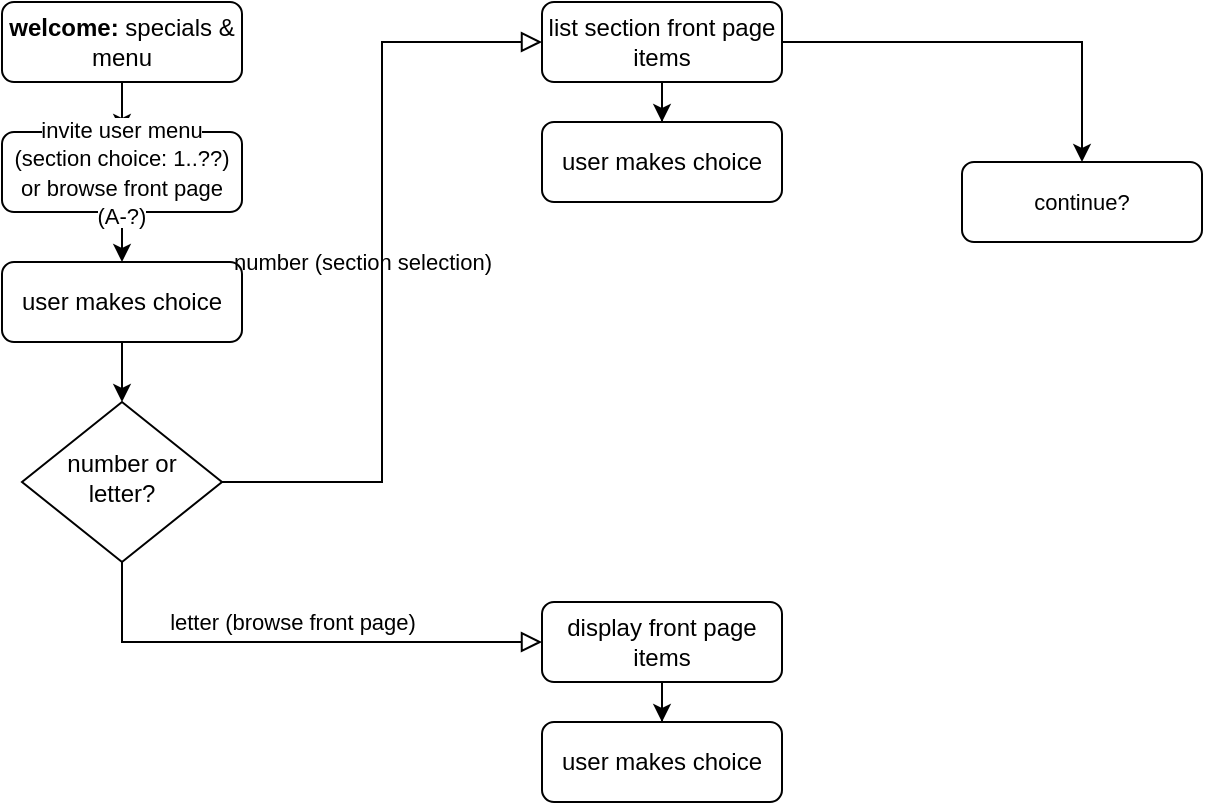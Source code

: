 <mxfile version="14.1.8" type="github">
  <diagram id="C5RBs43oDa-KdzZeNtuy" name="Page-1">
    <mxGraphModel dx="1353" dy="964" grid="1" gridSize="10" guides="1" tooltips="1" connect="1" arrows="1" fold="1" page="1" pageScale="1" pageWidth="827" pageHeight="1169" math="0" shadow="0">
      <root>
        <mxCell id="WIyWlLk6GJQsqaUBKTNV-0" />
        <mxCell id="WIyWlLk6GJQsqaUBKTNV-1" parent="WIyWlLk6GJQsqaUBKTNV-0" />
        <mxCell id="K6my3quNpA-a6390JQIs-6" value="" style="edgeStyle=orthogonalEdgeStyle;rounded=0;orthogonalLoop=1;jettySize=auto;html=1;" edge="1" parent="WIyWlLk6GJQsqaUBKTNV-1" source="K6my3quNpA-a6390JQIs-0" target="K6my3quNpA-a6390JQIs-5">
          <mxGeometry relative="1" as="geometry" />
        </mxCell>
        <mxCell id="K6my3quNpA-a6390JQIs-12" style="edgeStyle=orthogonalEdgeStyle;rounded=0;orthogonalLoop=1;jettySize=auto;html=1;" edge="1" parent="WIyWlLk6GJQsqaUBKTNV-1" source="K6my3quNpA-a6390JQIs-0" target="K6my3quNpA-a6390JQIs-11">
          <mxGeometry relative="1" as="geometry" />
        </mxCell>
        <mxCell id="K6my3quNpA-a6390JQIs-0" value="&lt;b&gt;welcome:&lt;/b&gt; specials &amp;amp; menu" style="rounded=1;whiteSpace=wrap;html=1;fontSize=12;glass=0;strokeWidth=1;shadow=0;" vertex="1" parent="WIyWlLk6GJQsqaUBKTNV-1">
          <mxGeometry x="70" y="70" width="120" height="40" as="geometry" />
        </mxCell>
        <mxCell id="K6my3quNpA-a6390JQIs-16" style="edgeStyle=orthogonalEdgeStyle;rounded=0;orthogonalLoop=1;jettySize=auto;html=1;entryX=0.5;entryY=0;entryDx=0;entryDy=0;" edge="1" parent="WIyWlLk6GJQsqaUBKTNV-1" source="K6my3quNpA-a6390JQIs-5" target="K6my3quNpA-a6390JQIs-13">
          <mxGeometry relative="1" as="geometry" />
        </mxCell>
        <mxCell id="K6my3quNpA-a6390JQIs-5" value="user makes choice" style="rounded=1;whiteSpace=wrap;html=1;fontSize=12;glass=0;strokeWidth=1;shadow=0;" vertex="1" parent="WIyWlLk6GJQsqaUBKTNV-1">
          <mxGeometry x="70" y="200" width="120" height="40" as="geometry" />
        </mxCell>
        <mxCell id="K6my3quNpA-a6390JQIs-11" value="&lt;span style=&quot;font-size: 11px ; background-color: rgb(255 , 255 , 255)&quot;&gt;invite user menu (section choice: 1..??) or browse front page (A-?)&lt;/span&gt;" style="rounded=1;whiteSpace=wrap;html=1;fontSize=12;glass=0;strokeWidth=1;shadow=0;" vertex="1" parent="WIyWlLk6GJQsqaUBKTNV-1">
          <mxGeometry x="70" y="135" width="120" height="40" as="geometry" />
        </mxCell>
        <mxCell id="K6my3quNpA-a6390JQIs-13" value="number or letter?" style="rhombus;whiteSpace=wrap;html=1;shadow=0;fontFamily=Helvetica;fontSize=12;align=center;strokeWidth=1;spacing=6;spacingTop=-4;" vertex="1" parent="WIyWlLk6GJQsqaUBKTNV-1">
          <mxGeometry x="80" y="270" width="100" height="80" as="geometry" />
        </mxCell>
        <mxCell id="K6my3quNpA-a6390JQIs-14" value="number (section selection)" style="edgeStyle=orthogonalEdgeStyle;rounded=0;html=1;jettySize=auto;orthogonalLoop=1;fontSize=11;endArrow=block;endFill=0;endSize=8;strokeWidth=1;shadow=0;labelBackgroundColor=none;exitX=1;exitY=0.5;exitDx=0;exitDy=0;entryX=0;entryY=0.5;entryDx=0;entryDy=0;" edge="1" parent="WIyWlLk6GJQsqaUBKTNV-1" source="K6my3quNpA-a6390JQIs-13" target="K6my3quNpA-a6390JQIs-18">
          <mxGeometry y="10" relative="1" as="geometry">
            <mxPoint as="offset" />
            <mxPoint x="290" y="309.5" as="sourcePoint" />
            <mxPoint x="340" y="309.5" as="targetPoint" />
          </mxGeometry>
        </mxCell>
        <mxCell id="K6my3quNpA-a6390JQIs-15" value="letter (browse front page)" style="edgeStyle=orthogonalEdgeStyle;rounded=0;html=1;jettySize=auto;orthogonalLoop=1;fontSize=11;endArrow=block;endFill=0;endSize=8;strokeWidth=1;shadow=0;labelBackgroundColor=none;exitX=0.5;exitY=1;exitDx=0;exitDy=0;entryX=0;entryY=0.5;entryDx=0;entryDy=0;" edge="1" parent="WIyWlLk6GJQsqaUBKTNV-1" source="K6my3quNpA-a6390JQIs-13" target="K6my3quNpA-a6390JQIs-20">
          <mxGeometry y="10" relative="1" as="geometry">
            <mxPoint as="offset" />
            <mxPoint x="180" y="350" as="sourcePoint" />
            <mxPoint x="330" y="390" as="targetPoint" />
          </mxGeometry>
        </mxCell>
        <mxCell id="K6my3quNpA-a6390JQIs-17" style="edgeStyle=orthogonalEdgeStyle;rounded=0;orthogonalLoop=1;jettySize=auto;html=1;" edge="1" source="K6my3quNpA-a6390JQIs-18" target="K6my3quNpA-a6390JQIs-19" parent="WIyWlLk6GJQsqaUBKTNV-1">
          <mxGeometry relative="1" as="geometry" />
        </mxCell>
        <mxCell id="K6my3quNpA-a6390JQIs-25" style="edgeStyle=orthogonalEdgeStyle;rounded=0;orthogonalLoop=1;jettySize=auto;html=1;entryX=0.5;entryY=0;entryDx=0;entryDy=0;" edge="1" parent="WIyWlLk6GJQsqaUBKTNV-1" source="K6my3quNpA-a6390JQIs-18" target="K6my3quNpA-a6390JQIs-24">
          <mxGeometry relative="1" as="geometry" />
        </mxCell>
        <mxCell id="K6my3quNpA-a6390JQIs-18" value="list section front page items" style="rounded=1;whiteSpace=wrap;html=1;fontSize=12;glass=0;strokeWidth=1;shadow=0;" vertex="1" parent="WIyWlLk6GJQsqaUBKTNV-1">
          <mxGeometry x="340" y="70" width="120" height="40" as="geometry" />
        </mxCell>
        <mxCell id="K6my3quNpA-a6390JQIs-19" value="&lt;span style=&quot;font-size: 11px ; background-color: rgb(255 , 255 , 255)&quot;&gt;continue?&lt;/span&gt;" style="rounded=1;whiteSpace=wrap;html=1;fontSize=12;glass=0;strokeWidth=1;shadow=0;" vertex="1" parent="WIyWlLk6GJQsqaUBKTNV-1">
          <mxGeometry x="550" y="150" width="120" height="40" as="geometry" />
        </mxCell>
        <mxCell id="K6my3quNpA-a6390JQIs-23" style="edgeStyle=orthogonalEdgeStyle;rounded=0;orthogonalLoop=1;jettySize=auto;html=1;entryX=0.5;entryY=0;entryDx=0;entryDy=0;" edge="1" parent="WIyWlLk6GJQsqaUBKTNV-1" source="K6my3quNpA-a6390JQIs-20" target="K6my3quNpA-a6390JQIs-22">
          <mxGeometry relative="1" as="geometry" />
        </mxCell>
        <mxCell id="K6my3quNpA-a6390JQIs-20" value="display front page items" style="rounded=1;whiteSpace=wrap;html=1;fontSize=12;glass=0;strokeWidth=1;shadow=0;" vertex="1" parent="WIyWlLk6GJQsqaUBKTNV-1">
          <mxGeometry x="340" y="370" width="120" height="40" as="geometry" />
        </mxCell>
        <mxCell id="K6my3quNpA-a6390JQIs-22" value="user makes choice" style="rounded=1;whiteSpace=wrap;html=1;fontSize=12;glass=0;strokeWidth=1;shadow=0;" vertex="1" parent="WIyWlLk6GJQsqaUBKTNV-1">
          <mxGeometry x="340" y="430" width="120" height="40" as="geometry" />
        </mxCell>
        <mxCell id="K6my3quNpA-a6390JQIs-24" value="user makes choice" style="rounded=1;whiteSpace=wrap;html=1;fontSize=12;glass=0;strokeWidth=1;shadow=0;" vertex="1" parent="WIyWlLk6GJQsqaUBKTNV-1">
          <mxGeometry x="340" y="130" width="120" height="40" as="geometry" />
        </mxCell>
      </root>
    </mxGraphModel>
  </diagram>
</mxfile>
